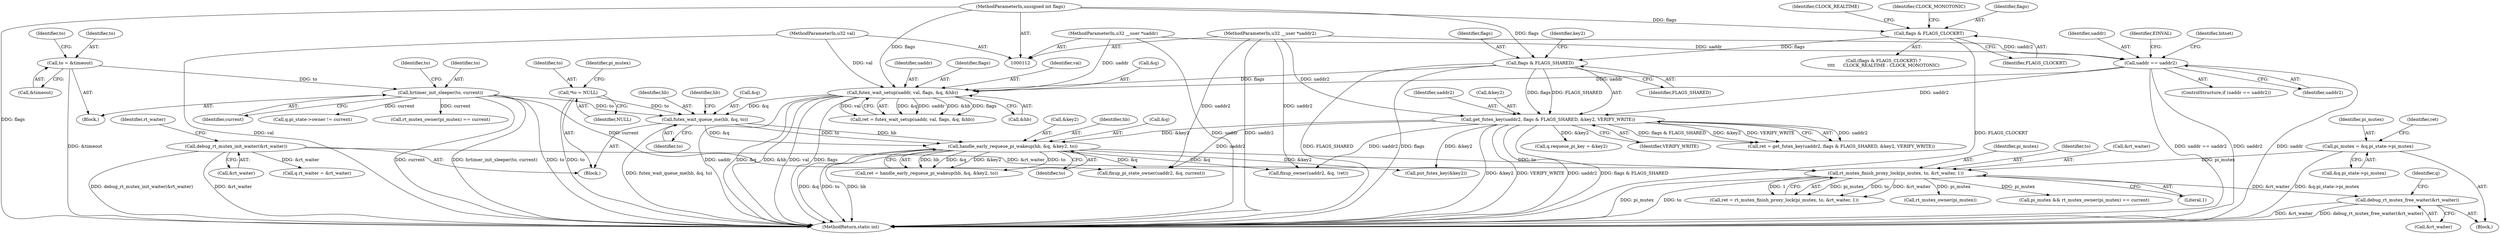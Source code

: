 digraph "0_linux_6f7b0a2a5c0fb03be7c25bd1745baa50582348ef@API" {
"1000324" [label="(Call,debug_rt_mutex_free_waiter(&rt_waiter))"];
"1000318" [label="(Call,rt_mutex_finish_proxy_lock(pi_mutex, to, &rt_waiter, 1))"];
"1000308" [label="(Call,pi_mutex = &q.pi_state->pi_mutex)"];
"1000252" [label="(Call,handle_early_requeue_pi_wakeup(hb, &q, &key2, to))"];
"1000240" [label="(Call,futex_wait_queue_me(hb, &q, to))"];
"1000229" [label="(Call,futex_wait_setup(uaddr, val, flags, &q, &hb))"];
"1000142" [label="(Call,uaddr == uaddr2)"];
"1000113" [label="(MethodParameterIn,u32 __user *uaddr)"];
"1000118" [label="(MethodParameterIn,u32 __user *uaddr2)"];
"1000115" [label="(MethodParameterIn,u32 val)"];
"1000198" [label="(Call,flags & FLAGS_SHARED)"];
"1000167" [label="(Call,flags & FLAGS_CLOCKRT)"];
"1000114" [label="(MethodParameterIn,unsigned int flags)"];
"1000122" [label="(Call,*to = NULL)"];
"1000173" [label="(Call,hrtimer_init_sleeper(to, current))"];
"1000157" [label="(Call,to = &timeout)"];
"1000196" [label="(Call,get_futex_key(uaddr2, flags & FLAGS_SHARED, &key2, VERIFY_WRITE))"];
"1000186" [label="(Call,debug_rt_mutex_init_waiter(&rt_waiter))"];
"1000230" [label="(Identifier,uaddr)"];
"1000114" [label="(MethodParameterIn,unsigned int flags)"];
"1000124" [label="(Identifier,NULL)"];
"1000359" [label="(Call,pi_mutex && rt_mutex_owner(pi_mutex) == current)"];
"1000171" [label="(Identifier,CLOCK_MONOTONIC)"];
"1000232" [label="(Identifier,flags)"];
"1000191" [label="(Identifier,rt_waiter)"];
"1000256" [label="(Call,&key2)"];
"1000141" [label="(ControlStructure,if (uaddr == uaddr2))"];
"1000186" [label="(Call,debug_rt_mutex_init_waiter(&rt_waiter))"];
"1000258" [label="(Identifier,to)"];
"1000252" [label="(Call,handle_early_requeue_pi_wakeup(hb, &q, &key2, to))"];
"1000199" [label="(Identifier,flags)"];
"1000202" [label="(Identifier,key2)"];
"1000150" [label="(Identifier,bitset)"];
"1000309" [label="(Identifier,pi_mutex)"];
"1000229" [label="(Call,futex_wait_setup(uaddr, val, flags, &q, &hb))"];
"1000122" [label="(Call,*to = NULL)"];
"1000167" [label="(Call,flags & FLAGS_CLOCKRT)"];
"1000241" [label="(Identifier,hb)"];
"1000215" [label="(Call,q.rt_waiter = &rt_waiter)"];
"1000323" [label="(Literal,1)"];
"1000196" [label="(Call,get_futex_key(uaddr2, flags & FLAGS_SHARED, &key2, VERIFY_WRITE))"];
"1000168" [label="(Identifier,flags)"];
"1000316" [label="(Call,ret = rt_mutex_finish_proxy_lock(pi_mutex, to, &rt_waiter, 1))"];
"1000144" [label="(Identifier,uaddr2)"];
"1000198" [label="(Call,flags & FLAGS_SHARED)"];
"1000194" [label="(Call,ret = get_futex_key(uaddr2, flags & FLAGS_SHARED, &key2, VERIFY_WRITE))"];
"1000231" [label="(Identifier,val)"];
"1000362" [label="(Call,rt_mutex_owner(pi_mutex))"];
"1000143" [label="(Identifier,uaddr)"];
"1000385" [label="(Call,put_futex_key(&key2))"];
"1000164" [label="(Identifier,to)"];
"1000197" [label="(Identifier,uaddr2)"];
"1000324" [label="(Call,debug_rt_mutex_free_waiter(&rt_waiter))"];
"1000159" [label="(Call,&timeout)"];
"1000187" [label="(Call,&rt_waiter)"];
"1000308" [label="(Call,pi_mutex = &q.pi_state->pi_mutex)"];
"1000119" [label="(Block,)"];
"1000325" [label="(Call,&rt_waiter)"];
"1000248" [label="(Identifier,hb)"];
"1000329" [label="(Identifier,q)"];
"1000278" [label="(Call,q.pi_state->owner != current)"];
"1000240" [label="(Call,futex_wait_queue_me(hb, &q, to))"];
"1000302" [label="(Block,)"];
"1000333" [label="(Call,fixup_owner(uaddr2, &q, !ret))"];
"1000310" [label="(Call,&q.pi_state->pi_mutex)"];
"1000361" [label="(Call,rt_mutex_owner(pi_mutex) == current)"];
"1000244" [label="(Identifier,to)"];
"1000233" [label="(Call,&q)"];
"1000142" [label="(Call,uaddr == uaddr2)"];
"1000169" [label="(Identifier,FLAGS_CLOCKRT)"];
"1000319" [label="(Identifier,pi_mutex)"];
"1000158" [label="(Identifier,to)"];
"1000166" [label="(Call,(flags & FLAGS_CLOCKRT) ?\n\t\t\t\t      CLOCK_REALTIME : CLOCK_MONOTONIC)"];
"1000235" [label="(Call,&hb)"];
"1000221" [label="(Call,q.requeue_pi_key = &key2)"];
"1000147" [label="(Identifier,EINVAL)"];
"1000123" [label="(Identifier,to)"];
"1000157" [label="(Call,to = &timeout)"];
"1000175" [label="(Identifier,current)"];
"1000113" [label="(MethodParameterIn,u32 __user *uaddr)"];
"1000250" [label="(Call,ret = handle_early_requeue_pi_wakeup(hb, &q, &key2, to))"];
"1000242" [label="(Call,&q)"];
"1000200" [label="(Identifier,FLAGS_SHARED)"];
"1000201" [label="(Call,&key2)"];
"1000179" [label="(Identifier,to)"];
"1000320" [label="(Identifier,to)"];
"1000118" [label="(MethodParameterIn,u32 __user *uaddr2)"];
"1000227" [label="(Call,ret = futex_wait_setup(uaddr, val, flags, &q, &hb))"];
"1000318" [label="(Call,rt_mutex_finish_proxy_lock(pi_mutex, to, &rt_waiter, 1))"];
"1000317" [label="(Identifier,ret)"];
"1000156" [label="(Block,)"];
"1000253" [label="(Identifier,hb)"];
"1000203" [label="(Identifier,VERIFY_WRITE)"];
"1000170" [label="(Identifier,CLOCK_REALTIME)"];
"1000321" [label="(Call,&rt_waiter)"];
"1000254" [label="(Call,&q)"];
"1000292" [label="(Call,fixup_pi_state_owner(uaddr2, &q, current))"];
"1000174" [label="(Identifier,to)"];
"1000173" [label="(Call,hrtimer_init_sleeper(to, current))"];
"1000115" [label="(MethodParameterIn,u32 val)"];
"1000128" [label="(Identifier,pi_mutex)"];
"1000404" [label="(MethodReturn,static int)"];
"1000324" -> "1000302"  [label="AST: "];
"1000324" -> "1000325"  [label="CFG: "];
"1000325" -> "1000324"  [label="AST: "];
"1000329" -> "1000324"  [label="CFG: "];
"1000324" -> "1000404"  [label="DDG: debug_rt_mutex_free_waiter(&rt_waiter)"];
"1000324" -> "1000404"  [label="DDG: &rt_waiter"];
"1000318" -> "1000324"  [label="DDG: &rt_waiter"];
"1000318" -> "1000316"  [label="AST: "];
"1000318" -> "1000323"  [label="CFG: "];
"1000319" -> "1000318"  [label="AST: "];
"1000320" -> "1000318"  [label="AST: "];
"1000321" -> "1000318"  [label="AST: "];
"1000323" -> "1000318"  [label="AST: "];
"1000316" -> "1000318"  [label="CFG: "];
"1000318" -> "1000404"  [label="DDG: pi_mutex"];
"1000318" -> "1000404"  [label="DDG: to"];
"1000318" -> "1000316"  [label="DDG: pi_mutex"];
"1000318" -> "1000316"  [label="DDG: to"];
"1000318" -> "1000316"  [label="DDG: &rt_waiter"];
"1000318" -> "1000316"  [label="DDG: 1"];
"1000308" -> "1000318"  [label="DDG: pi_mutex"];
"1000252" -> "1000318"  [label="DDG: to"];
"1000186" -> "1000318"  [label="DDG: &rt_waiter"];
"1000318" -> "1000359"  [label="DDG: pi_mutex"];
"1000318" -> "1000362"  [label="DDG: pi_mutex"];
"1000308" -> "1000302"  [label="AST: "];
"1000308" -> "1000310"  [label="CFG: "];
"1000309" -> "1000308"  [label="AST: "];
"1000310" -> "1000308"  [label="AST: "];
"1000317" -> "1000308"  [label="CFG: "];
"1000308" -> "1000404"  [label="DDG: &q.pi_state->pi_mutex"];
"1000252" -> "1000250"  [label="AST: "];
"1000252" -> "1000258"  [label="CFG: "];
"1000253" -> "1000252"  [label="AST: "];
"1000254" -> "1000252"  [label="AST: "];
"1000256" -> "1000252"  [label="AST: "];
"1000258" -> "1000252"  [label="AST: "];
"1000250" -> "1000252"  [label="CFG: "];
"1000252" -> "1000404"  [label="DDG: hb"];
"1000252" -> "1000404"  [label="DDG: &q"];
"1000252" -> "1000404"  [label="DDG: to"];
"1000252" -> "1000250"  [label="DDG: hb"];
"1000252" -> "1000250"  [label="DDG: &q"];
"1000252" -> "1000250"  [label="DDG: &key2"];
"1000252" -> "1000250"  [label="DDG: to"];
"1000240" -> "1000252"  [label="DDG: hb"];
"1000240" -> "1000252"  [label="DDG: &q"];
"1000240" -> "1000252"  [label="DDG: to"];
"1000196" -> "1000252"  [label="DDG: &key2"];
"1000252" -> "1000292"  [label="DDG: &q"];
"1000252" -> "1000333"  [label="DDG: &q"];
"1000252" -> "1000385"  [label="DDG: &key2"];
"1000240" -> "1000119"  [label="AST: "];
"1000240" -> "1000244"  [label="CFG: "];
"1000241" -> "1000240"  [label="AST: "];
"1000242" -> "1000240"  [label="AST: "];
"1000244" -> "1000240"  [label="AST: "];
"1000248" -> "1000240"  [label="CFG: "];
"1000240" -> "1000404"  [label="DDG: futex_wait_queue_me(hb, &q, to)"];
"1000229" -> "1000240"  [label="DDG: &q"];
"1000122" -> "1000240"  [label="DDG: to"];
"1000173" -> "1000240"  [label="DDG: to"];
"1000229" -> "1000227"  [label="AST: "];
"1000229" -> "1000235"  [label="CFG: "];
"1000230" -> "1000229"  [label="AST: "];
"1000231" -> "1000229"  [label="AST: "];
"1000232" -> "1000229"  [label="AST: "];
"1000233" -> "1000229"  [label="AST: "];
"1000235" -> "1000229"  [label="AST: "];
"1000227" -> "1000229"  [label="CFG: "];
"1000229" -> "1000404"  [label="DDG: &q"];
"1000229" -> "1000404"  [label="DDG: &hb"];
"1000229" -> "1000404"  [label="DDG: val"];
"1000229" -> "1000404"  [label="DDG: flags"];
"1000229" -> "1000404"  [label="DDG: uaddr"];
"1000229" -> "1000227"  [label="DDG: &q"];
"1000229" -> "1000227"  [label="DDG: uaddr"];
"1000229" -> "1000227"  [label="DDG: &hb"];
"1000229" -> "1000227"  [label="DDG: flags"];
"1000229" -> "1000227"  [label="DDG: val"];
"1000142" -> "1000229"  [label="DDG: uaddr"];
"1000113" -> "1000229"  [label="DDG: uaddr"];
"1000115" -> "1000229"  [label="DDG: val"];
"1000198" -> "1000229"  [label="DDG: flags"];
"1000114" -> "1000229"  [label="DDG: flags"];
"1000142" -> "1000141"  [label="AST: "];
"1000142" -> "1000144"  [label="CFG: "];
"1000143" -> "1000142"  [label="AST: "];
"1000144" -> "1000142"  [label="AST: "];
"1000147" -> "1000142"  [label="CFG: "];
"1000150" -> "1000142"  [label="CFG: "];
"1000142" -> "1000404"  [label="DDG: uaddr == uaddr2"];
"1000142" -> "1000404"  [label="DDG: uaddr2"];
"1000142" -> "1000404"  [label="DDG: uaddr"];
"1000113" -> "1000142"  [label="DDG: uaddr"];
"1000118" -> "1000142"  [label="DDG: uaddr2"];
"1000142" -> "1000196"  [label="DDG: uaddr2"];
"1000113" -> "1000112"  [label="AST: "];
"1000113" -> "1000404"  [label="DDG: uaddr"];
"1000118" -> "1000112"  [label="AST: "];
"1000118" -> "1000404"  [label="DDG: uaddr2"];
"1000118" -> "1000196"  [label="DDG: uaddr2"];
"1000118" -> "1000292"  [label="DDG: uaddr2"];
"1000118" -> "1000333"  [label="DDG: uaddr2"];
"1000115" -> "1000112"  [label="AST: "];
"1000115" -> "1000404"  [label="DDG: val"];
"1000198" -> "1000196"  [label="AST: "];
"1000198" -> "1000200"  [label="CFG: "];
"1000199" -> "1000198"  [label="AST: "];
"1000200" -> "1000198"  [label="AST: "];
"1000202" -> "1000198"  [label="CFG: "];
"1000198" -> "1000404"  [label="DDG: FLAGS_SHARED"];
"1000198" -> "1000404"  [label="DDG: flags"];
"1000198" -> "1000196"  [label="DDG: flags"];
"1000198" -> "1000196"  [label="DDG: FLAGS_SHARED"];
"1000167" -> "1000198"  [label="DDG: flags"];
"1000114" -> "1000198"  [label="DDG: flags"];
"1000167" -> "1000166"  [label="AST: "];
"1000167" -> "1000169"  [label="CFG: "];
"1000168" -> "1000167"  [label="AST: "];
"1000169" -> "1000167"  [label="AST: "];
"1000170" -> "1000167"  [label="CFG: "];
"1000171" -> "1000167"  [label="CFG: "];
"1000167" -> "1000404"  [label="DDG: FLAGS_CLOCKRT"];
"1000114" -> "1000167"  [label="DDG: flags"];
"1000114" -> "1000112"  [label="AST: "];
"1000114" -> "1000404"  [label="DDG: flags"];
"1000122" -> "1000119"  [label="AST: "];
"1000122" -> "1000124"  [label="CFG: "];
"1000123" -> "1000122"  [label="AST: "];
"1000124" -> "1000122"  [label="AST: "];
"1000128" -> "1000122"  [label="CFG: "];
"1000122" -> "1000404"  [label="DDG: to"];
"1000173" -> "1000156"  [label="AST: "];
"1000173" -> "1000175"  [label="CFG: "];
"1000174" -> "1000173"  [label="AST: "];
"1000175" -> "1000173"  [label="AST: "];
"1000179" -> "1000173"  [label="CFG: "];
"1000173" -> "1000404"  [label="DDG: hrtimer_init_sleeper(to, current)"];
"1000173" -> "1000404"  [label="DDG: to"];
"1000173" -> "1000404"  [label="DDG: current"];
"1000157" -> "1000173"  [label="DDG: to"];
"1000173" -> "1000278"  [label="DDG: current"];
"1000173" -> "1000292"  [label="DDG: current"];
"1000173" -> "1000361"  [label="DDG: current"];
"1000157" -> "1000156"  [label="AST: "];
"1000157" -> "1000159"  [label="CFG: "];
"1000158" -> "1000157"  [label="AST: "];
"1000159" -> "1000157"  [label="AST: "];
"1000164" -> "1000157"  [label="CFG: "];
"1000157" -> "1000404"  [label="DDG: &timeout"];
"1000196" -> "1000194"  [label="AST: "];
"1000196" -> "1000203"  [label="CFG: "];
"1000197" -> "1000196"  [label="AST: "];
"1000201" -> "1000196"  [label="AST: "];
"1000203" -> "1000196"  [label="AST: "];
"1000194" -> "1000196"  [label="CFG: "];
"1000196" -> "1000404"  [label="DDG: &key2"];
"1000196" -> "1000404"  [label="DDG: VERIFY_WRITE"];
"1000196" -> "1000404"  [label="DDG: uaddr2"];
"1000196" -> "1000404"  [label="DDG: flags & FLAGS_SHARED"];
"1000196" -> "1000194"  [label="DDG: uaddr2"];
"1000196" -> "1000194"  [label="DDG: flags & FLAGS_SHARED"];
"1000196" -> "1000194"  [label="DDG: &key2"];
"1000196" -> "1000194"  [label="DDG: VERIFY_WRITE"];
"1000196" -> "1000221"  [label="DDG: &key2"];
"1000196" -> "1000292"  [label="DDG: uaddr2"];
"1000196" -> "1000333"  [label="DDG: uaddr2"];
"1000196" -> "1000385"  [label="DDG: &key2"];
"1000186" -> "1000119"  [label="AST: "];
"1000186" -> "1000187"  [label="CFG: "];
"1000187" -> "1000186"  [label="AST: "];
"1000191" -> "1000186"  [label="CFG: "];
"1000186" -> "1000404"  [label="DDG: debug_rt_mutex_init_waiter(&rt_waiter)"];
"1000186" -> "1000404"  [label="DDG: &rt_waiter"];
"1000186" -> "1000215"  [label="DDG: &rt_waiter"];
}
